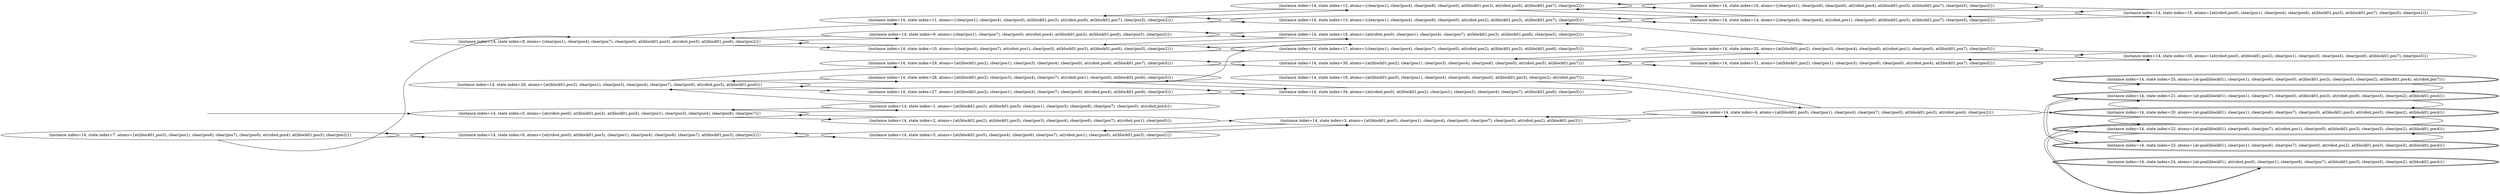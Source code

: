 digraph {
rankdir="LR"
s7[label="(instance index=14, state index=7, atoms={at(block01,pos5), clear(pos1), clear(pos6), clear(pos7), clear(pos0), at(robot,pos4), at(block01,pos3), clear(pos2)})"]
s1[label="(instance index=14, state index=1, atoms={at(block01,pos2), at(block01,pos5), clear(pos1), clear(pos3), clear(pos6), clear(pos7), clear(pos0), at(robot,pos4)})"]
s6[label="(instance index=14, state index=6, atoms={at(robot,pos0), at(block01,pos5), clear(pos1), clear(pos4), clear(pos6), clear(pos7), at(block01,pos3), clear(pos2)})"]
s0[label="(instance index=14, state index=0, atoms={at(robot,pos0), at(block01,pos2), at(block01,pos5), clear(pos1), clear(pos3), clear(pos4), clear(pos6), clear(pos7)})"]
s8[label="(instance index=14, state index=8, atoms={clear(pos1), clear(pos4), clear(pos7), clear(pos0), at(block01,pos3), at(robot,pos5), at(block01,pos6), clear(pos2)})"]
s26[label="(instance index=14, state index=26, atoms={at(block01,pos2), clear(pos1), clear(pos3), clear(pos4), clear(pos7), clear(pos0), at(robot,pos5), at(block01,pos6)})"]
s2[label="(instance index=14, state index=2, atoms={at(block01,pos2), at(block01,pos5), clear(pos3), clear(pos4), clear(pos6), clear(pos7), at(robot,pos1), clear(pos0)})"]
s5[label="(instance index=14, state index=5, atoms={at(block01,pos5), clear(pos4), clear(pos6), clear(pos7), at(robot,pos1), clear(pos0), at(block01,pos3), clear(pos2)})"]
s11[label="(instance index=14, state index=11, atoms={clear(pos1), clear(pos4), clear(pos0), at(block01,pos3), at(robot,pos6), at(block01,pos7), clear(pos5), clear(pos2)})"]
s10[label="(instance index=14, state index=10, atoms={clear(pos4), clear(pos7), at(robot,pos1), clear(pos0), at(block01,pos3), at(block01,pos6), clear(pos5), clear(pos2)})"]
s9[label="(instance index=14, state index=9, atoms={clear(pos1), clear(pos7), clear(pos0), at(robot,pos4), at(block01,pos3), at(block01,pos6), clear(pos5), clear(pos2)})"]
s29[label="(instance index=14, state index=29, atoms={at(block01,pos2), clear(pos1), clear(pos3), clear(pos4), clear(pos0), at(robot,pos6), at(block01,pos7), clear(pos5)})"]
s28[label="(instance index=14, state index=28, atoms={at(block01,pos2), clear(pos3), clear(pos4), clear(pos7), at(robot,pos1), clear(pos0), at(block01,pos6), clear(pos5)})"]
s27[label="(instance index=14, state index=27, atoms={at(block01,pos2), clear(pos1), clear(pos3), clear(pos7), clear(pos0), at(robot,pos4), at(block01,pos6), clear(pos5)})"]
s3[label="(instance index=14, state index=3, atoms={at(block01,pos5), clear(pos1), clear(pos4), clear(pos6), clear(pos7), clear(pos0), at(robot,pos2), at(block01,pos3)})"]
s19[label="(instance index=14, state index=19, atoms={at(block01,pos5), clear(pos1), clear(pos4), clear(pos6), clear(pos0), at(block01,pos3), clear(pos2), at(robot,pos7)})"]
s13[label="(instance index=14, state index=13, atoms={clear(pos1), clear(pos4), clear(pos6), clear(pos0), at(robot,pos2), at(block01,pos3), at(block01,pos7), clear(pos5)})"]
s12[label="(instance index=14, state index=12, atoms={clear(pos1), clear(pos4), clear(pos6), clear(pos0), at(block01,pos3), at(robot,pos5), at(block01,pos7), clear(pos2)})"]
s18[label="(instance index=14, state index=18, atoms={at(robot,pos0), clear(pos1), clear(pos4), clear(pos7), at(block01,pos3), at(block01,pos6), clear(pos5), clear(pos2)})"]
s17[label="(instance index=14, state index=17, atoms={clear(pos1), clear(pos4), clear(pos7), clear(pos0), at(robot,pos2), at(block01,pos3), at(block01,pos6), clear(pos5)})"]
s30[label="(instance index=14, state index=30, atoms={at(block01,pos2), clear(pos1), clear(pos3), clear(pos4), clear(pos6), clear(pos0), at(robot,pos5), at(block01,pos7)})"]
s34[label="(instance index=14, state index=34, atoms={at(robot,pos0), at(block01,pos2), clear(pos1), clear(pos3), clear(pos4), clear(pos7), at(block01,pos6), clear(pos5)})"]
s4[label="(instance index=14, state index=4, atoms={at(block01,pos5), clear(pos1), clear(pos4), clear(pos7), clear(pos0), at(block01,pos3), at(robot,pos6), clear(pos2)})"]
s14[label="(instance index=14, state index=14, atoms={clear(pos4), clear(pos6), at(robot,pos1), clear(pos0), at(block01,pos3), at(block01,pos7), clear(pos5), clear(pos2)})"]
s16[label="(instance index=14, state index=16, atoms={clear(pos1), clear(pos6), clear(pos0), at(robot,pos4), at(block01,pos3), at(block01,pos7), clear(pos5), clear(pos2)})"]
s31[label="(instance index=14, state index=31, atoms={at(block01,pos2), clear(pos1), clear(pos3), clear(pos6), clear(pos0), at(robot,pos4), at(block01,pos7), clear(pos5)})"]
s32[label="(instance index=14, state index=32, atoms={at(block01,pos2), clear(pos3), clear(pos4), clear(pos6), at(robot,pos1), clear(pos0), at(block01,pos7), clear(pos5)})"]
s25[peripheries=2,label="(instance index=14, state index=25, atoms={at-goal(block01), clear(pos1), clear(pos6), clear(pos0), at(block01,pos3), clear(pos5), clear(pos2), at(block01,pos4), at(robot,pos7)})"]
s24[peripheries=2,label="(instance index=14, state index=24, atoms={at-goal(block01), at(robot,pos0), clear(pos1), clear(pos6), clear(pos7), at(block01,pos3), clear(pos5), clear(pos2), at(block01,pos4)})"]
s23[peripheries=2,label="(instance index=14, state index=23, atoms={at-goal(block01), clear(pos1), clear(pos6), clear(pos7), clear(pos0), at(robot,pos2), at(block01,pos3), clear(pos5), at(block01,pos4)})"]
s22[peripheries=2,label="(instance index=14, state index=22, atoms={at-goal(block01), clear(pos6), clear(pos7), at(robot,pos1), clear(pos0), at(block01,pos3), clear(pos5), clear(pos2), at(block01,pos4)})"]
s21[peripheries=2,label="(instance index=14, state index=21, atoms={at-goal(block01), clear(pos1), clear(pos7), clear(pos0), at(block01,pos3), at(robot,pos6), clear(pos5), clear(pos2), at(block01,pos4)})"]
s20[peripheries=2,label="(instance index=14, state index=20, atoms={at-goal(block01), clear(pos1), clear(pos6), clear(pos7), clear(pos0), at(block01,pos3), at(robot,pos5), clear(pos2), at(block01,pos4)})"]
s15[label="(instance index=14, state index=15, atoms={at(robot,pos0), clear(pos1), clear(pos4), clear(pos6), at(block01,pos3), at(block01,pos7), clear(pos5), clear(pos2)})"]
s33[label="(instance index=14, state index=33, atoms={at(robot,pos0), at(block01,pos2), clear(pos1), clear(pos3), clear(pos4), clear(pos6), at(block01,pos7), clear(pos5)})"]
Dangling [ label = "", style = invis ]
{ rank = same; Dangling }
Dangling -> s0
{ rank = same; s0}
{ rank = same; s6,s0,s8,s26}
{ rank = same; s2,s5,s11,s10,s9,s29,s28,s27}
{ rank = same; s3,s19,s13,s12,s18,s17,s30,s34}
{ rank = same; s4,s14,s16,s31,s32}
{ rank = same; s25,s24,s23,s22,s21,s20,s15,s33}
{
s7->s6
s7->s8
s1->s26
s1->s0
}
{
s6->s7
s6->s5
s0->s2
s0->s1
s8->s11
s8->s10
s8->s9
s26->s29
s26->s28
s26->s27
}
{
s2->s3
s2->s0
s5->s6
s5->s3
s11->s13
s11->s12
s10->s18
s10->s17
s10->s8
s9->s18
s9->s8
s29->s30
s28->s34
s28->s26
s28->s17
s27->s34
s27->s26
}
{
s3->s5
s3->s4
s19->s4
s13->s14
s13->s11
s12->s14
s12->s11
s12->s16
s18->s10
s18->s9
s17->s10
s30->s31
s30->s29
s30->s32
s34->s28
s34->s27
}
{
s4->s20
s4->s19
s4->s3
s14->s13
s14->s15
s14->s12
s16->s15
s16->s12
s31->s30
s31->s33
s32->s13
s32->s30
s32->s33
}
{
s25->s21
s24->s22
s23->s22
s23->s21
s22->s23
s22->s20
s22->s24
s21->s23
s21->s20
s21->s25
s20->s22
s20->s21
s15->s14
s15->s16
s33->s31
s33->s32
}
}
